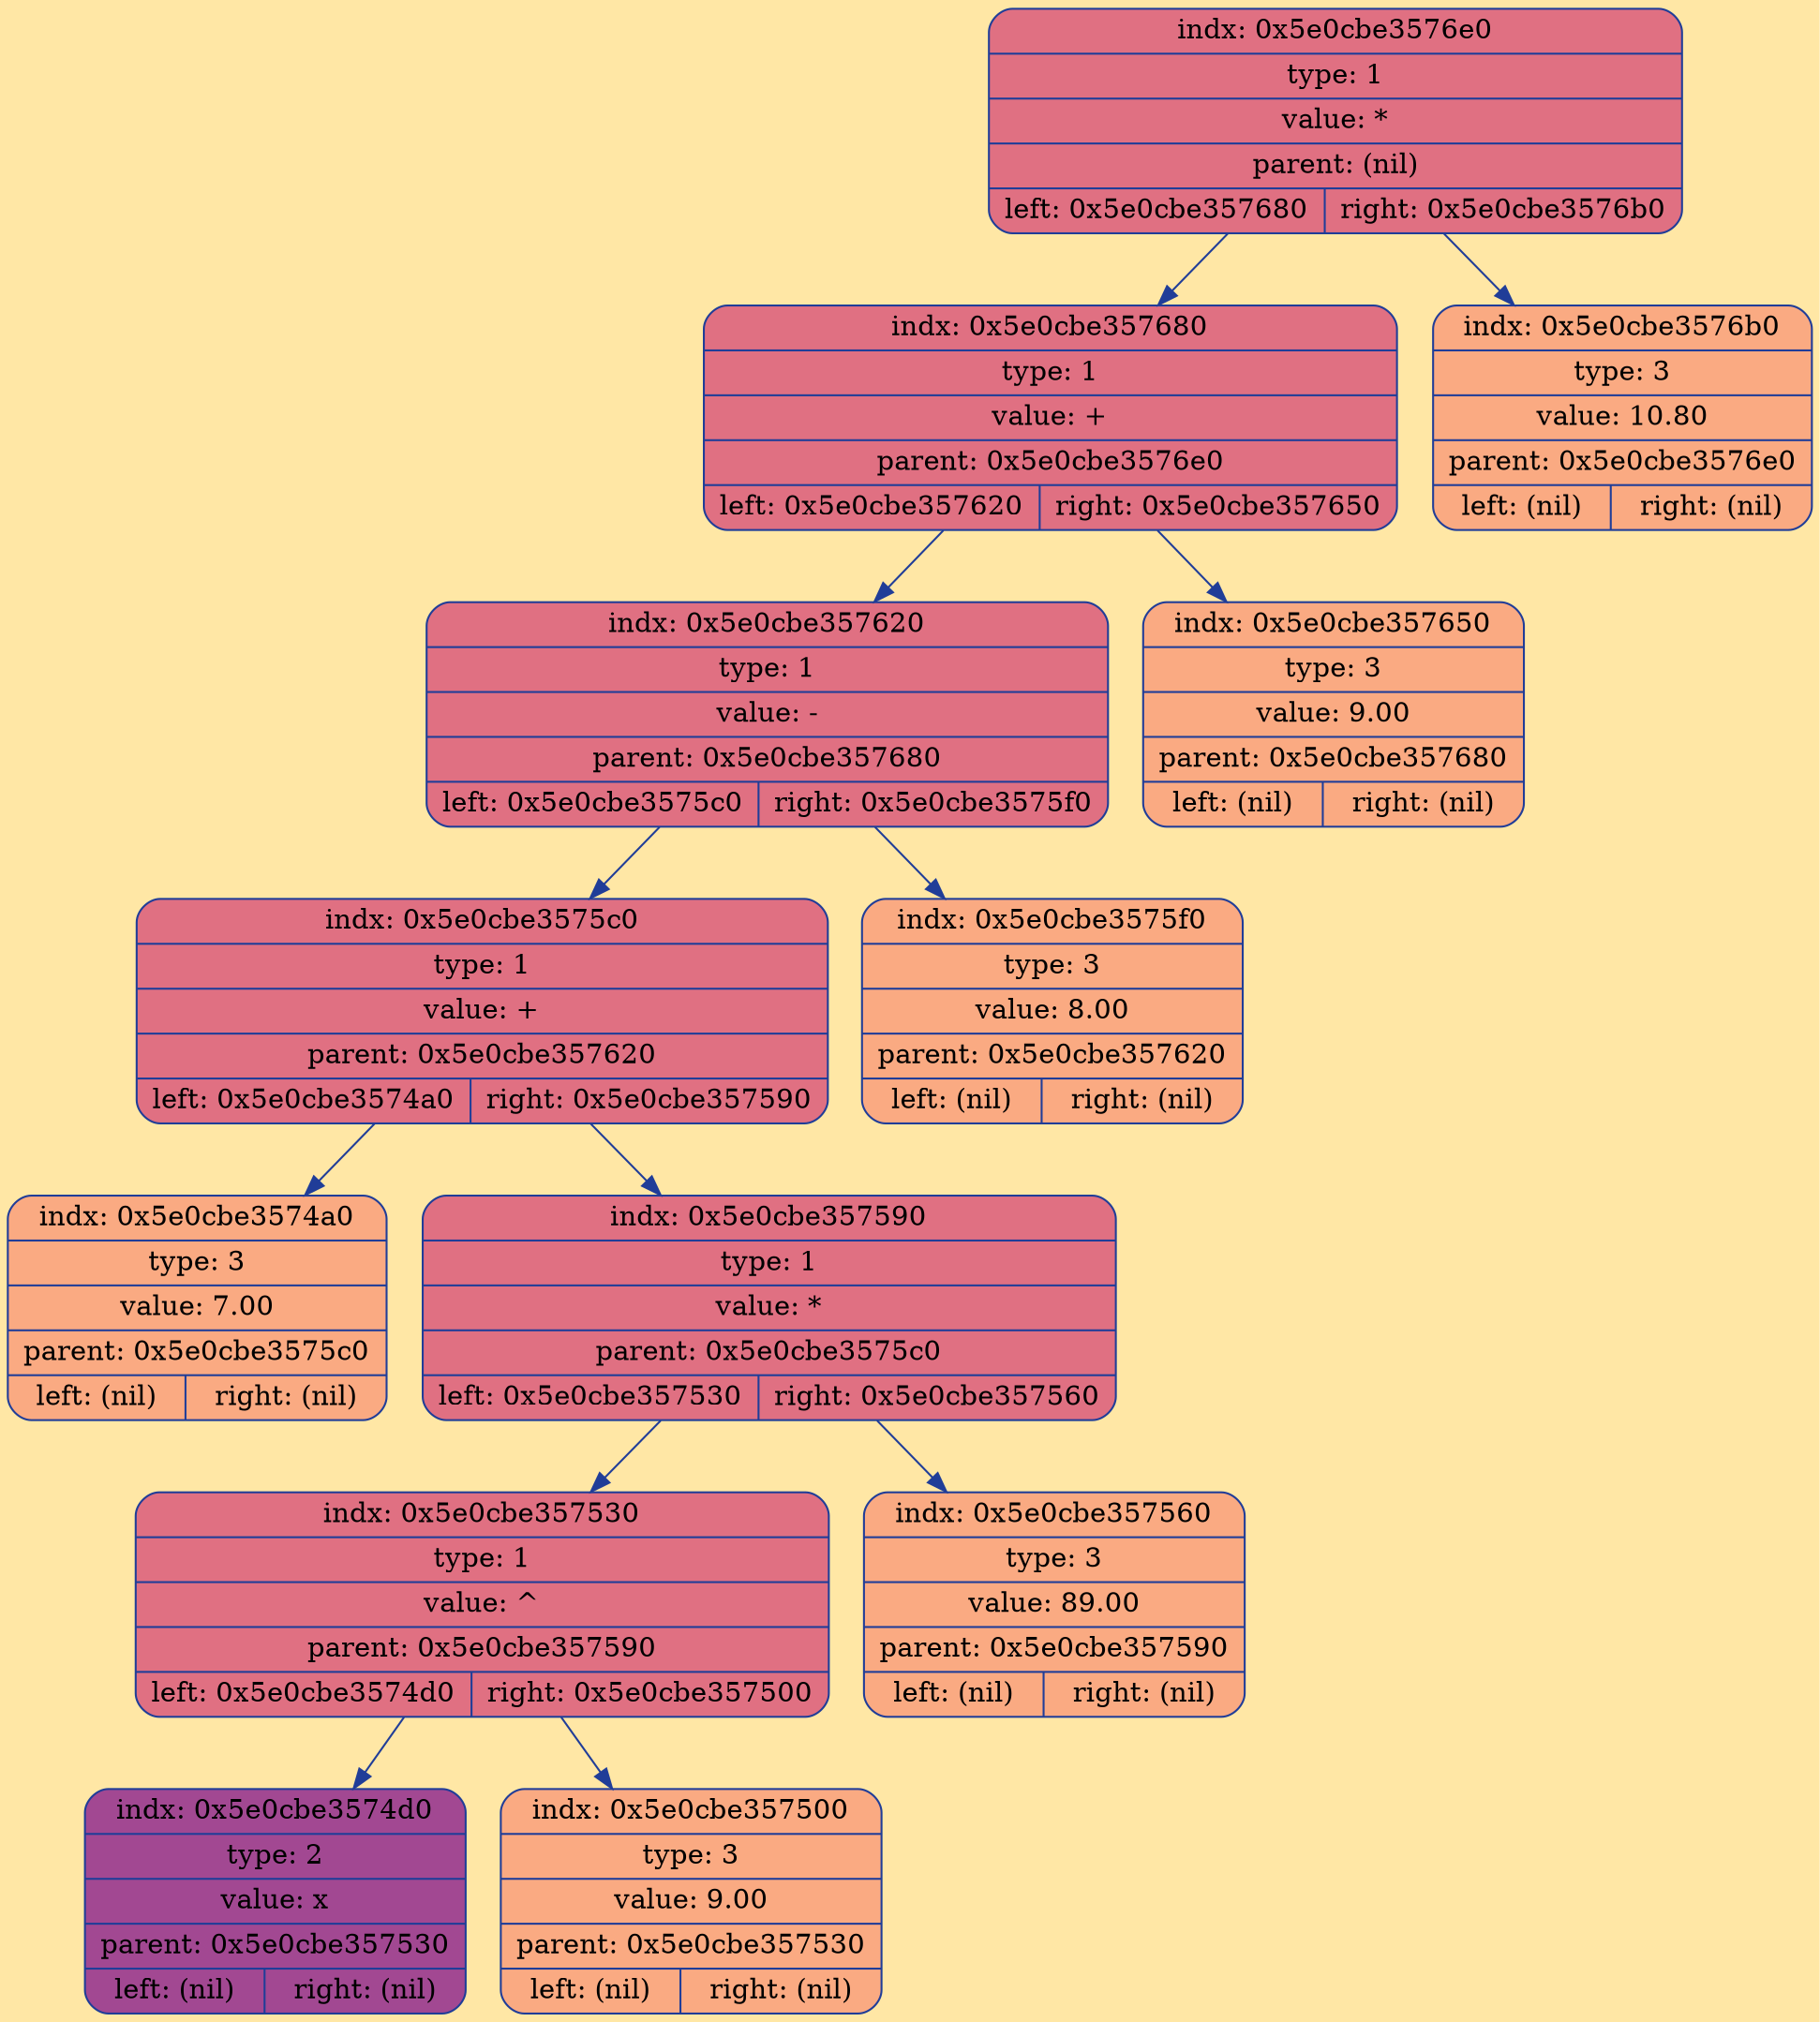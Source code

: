 digraph Tree {
	rankdir = TB;
	node [shape = record];
	edge [color = "#203D98"];
	bgcolor = "#FFE7A5";
	node0x5e0cbe3576e0 [color = "#203D98", shape = Mrecord, style = filled, fillcolor = "#E07082", label = "{indx: 0x5e0cbe3576e0 | type: 1 | value: * | parent: (nil) | { left: 0x5e0cbe357680 | right: 0x5e0cbe3576b0}}"];
		node0x5e0cbe3576e0 -> node0x5e0cbe357680
	node0x5e0cbe357680 [color = "#203D98", shape = Mrecord, style = filled, fillcolor = "#E07082", label = "{indx: 0x5e0cbe357680 | type: 1 | value: + | parent: 0x5e0cbe3576e0 | { left: 0x5e0cbe357620 | right: 0x5e0cbe357650}}"];
		node0x5e0cbe357680 -> node0x5e0cbe357620
	node0x5e0cbe357620 [color = "#203D98", shape = Mrecord, style = filled, fillcolor = "#E07082", label = "{indx: 0x5e0cbe357620 | type: 1 | value: - | parent: 0x5e0cbe357680 | { left: 0x5e0cbe3575c0 | right: 0x5e0cbe3575f0}}"];
		node0x5e0cbe357620 -> node0x5e0cbe3575c0
	node0x5e0cbe3575c0 [color = "#203D98", shape = Mrecord, style = filled, fillcolor = "#E07082", label = "{indx: 0x5e0cbe3575c0 | type: 1 | value: + | parent: 0x5e0cbe357620 | { left: 0x5e0cbe3574a0 | right: 0x5e0cbe357590}}"];
		node0x5e0cbe3575c0 -> node0x5e0cbe3574a0
	node0x5e0cbe3574a0 [color = "#203D98", shape = Mrecord, style = filled, fillcolor = "#FAAA82", label = "{indx: 0x5e0cbe3574a0 | type: 3 | value: 7.00 | parent: 0x5e0cbe3575c0 | { left: (nil) | right: (nil)}}"];
		node0x5e0cbe3575c0 -> node0x5e0cbe357590
	node0x5e0cbe357590 [color = "#203D98", shape = Mrecord, style = filled, fillcolor = "#E07082", label = "{indx: 0x5e0cbe357590 | type: 1 | value: * | parent: 0x5e0cbe3575c0 | { left: 0x5e0cbe357530 | right: 0x5e0cbe357560}}"];
		node0x5e0cbe357590 -> node0x5e0cbe357530
	node0x5e0cbe357530 [color = "#203D98", shape = Mrecord, style = filled, fillcolor = "#E07082", label = "{indx: 0x5e0cbe357530 | type: 1 | value: ^ | parent: 0x5e0cbe357590 | { left: 0x5e0cbe3574d0 | right: 0x5e0cbe357500}}"];
		node0x5e0cbe357530 -> node0x5e0cbe3574d0
	node0x5e0cbe3574d0 [color = "#203D98", shape = Mrecord, style = filled, fillcolor = "#A24892", label = "{indx: 0x5e0cbe3574d0 | type: 2 | value: x | parent: 0x5e0cbe357530 | { left: (nil) | right: (nil)}}"];
		node0x5e0cbe357530 -> node0x5e0cbe357500
	node0x5e0cbe357500 [color = "#203D98", shape = Mrecord, style = filled, fillcolor = "#FAAA82", label = "{indx: 0x5e0cbe357500 | type: 3 | value: 9.00 | parent: 0x5e0cbe357530 | { left: (nil) | right: (nil)}}"];
		node0x5e0cbe357590 -> node0x5e0cbe357560
	node0x5e0cbe357560 [color = "#203D98", shape = Mrecord, style = filled, fillcolor = "#FAAA82", label = "{indx: 0x5e0cbe357560 | type: 3 | value: 89.00 | parent: 0x5e0cbe357590 | { left: (nil) | right: (nil)}}"];
		node0x5e0cbe357620 -> node0x5e0cbe3575f0
	node0x5e0cbe3575f0 [color = "#203D98", shape = Mrecord, style = filled, fillcolor = "#FAAA82", label = "{indx: 0x5e0cbe3575f0 | type: 3 | value: 8.00 | parent: 0x5e0cbe357620 | { left: (nil) | right: (nil)}}"];
		node0x5e0cbe357680 -> node0x5e0cbe357650
	node0x5e0cbe357650 [color = "#203D98", shape = Mrecord, style = filled, fillcolor = "#FAAA82", label = "{indx: 0x5e0cbe357650 | type: 3 | value: 9.00 | parent: 0x5e0cbe357680 | { left: (nil) | right: (nil)}}"];
		node0x5e0cbe3576e0 -> node0x5e0cbe3576b0
	node0x5e0cbe3576b0 [color = "#203D98", shape = Mrecord, style = filled, fillcolor = "#FAAA82", label = "{indx: 0x5e0cbe3576b0 | type: 3 | value: 10.80 | parent: 0x5e0cbe3576e0 | { left: (nil) | right: (nil)}}"];
}
